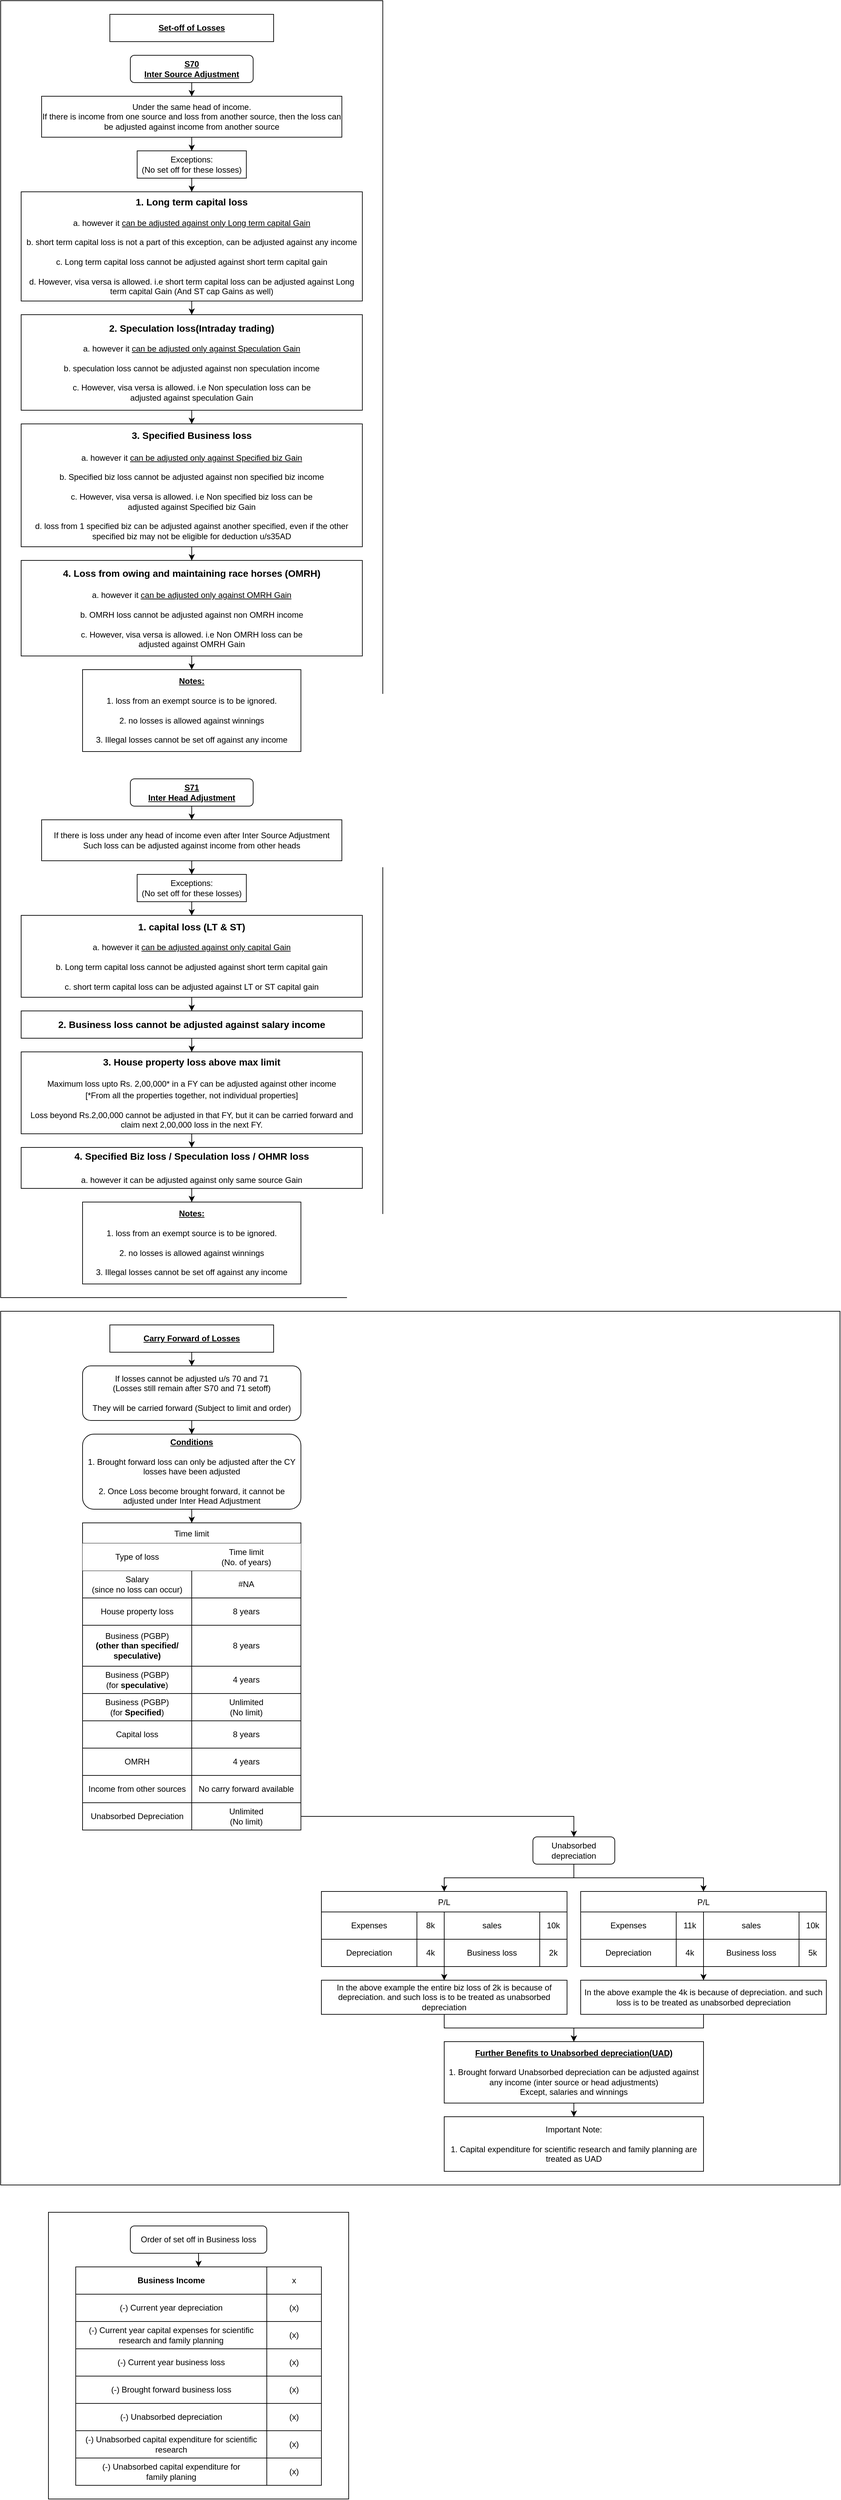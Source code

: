 <mxfile version="15.7.0" type="github">
  <diagram id="D8pp1TAPfAaHIgd1MpEE" name="Page-1">
    <mxGraphModel dx="1108" dy="1693" grid="1" gridSize="10" guides="1" tooltips="1" connect="1" arrows="1" fold="1" page="1" pageScale="1" pageWidth="850" pageHeight="1100" math="0" shadow="0">
      <root>
        <mxCell id="0" />
        <mxCell id="1" parent="0" />
        <mxCell id="We-hl39juAuCVzyDzWIm-146" value="" style="rounded=0;whiteSpace=wrap;html=1;fillColor=#FFFFFF;" parent="1" vertex="1">
          <mxGeometry x="230" y="3220" width="440" height="420" as="geometry" />
        </mxCell>
        <mxCell id="We-hl39juAuCVzyDzWIm-69" value="" style="rounded=0;whiteSpace=wrap;html=1;fillColor=#FFFFFF;" parent="1" vertex="1">
          <mxGeometry x="160" y="1900" width="1230" height="1280" as="geometry" />
        </mxCell>
        <mxCell id="We-hl39juAuCVzyDzWIm-68" value="" style="rounded=0;whiteSpace=wrap;html=1;fillColor=#FFFFFF;" parent="1" vertex="1">
          <mxGeometry x="160" y="-20" width="560" height="1900" as="geometry" />
        </mxCell>
        <mxCell id="TAzYBhNEJsp0tGCk1SkH-1" value="Set-off of Losses" style="rounded=0;whiteSpace=wrap;html=1;fontStyle=5" parent="1" vertex="1">
          <mxGeometry x="320" width="240" height="40" as="geometry" />
        </mxCell>
        <mxCell id="We-hl39juAuCVzyDzWIm-4" style="edgeStyle=orthogonalEdgeStyle;rounded=0;orthogonalLoop=1;jettySize=auto;html=1;" parent="1" source="We-hl39juAuCVzyDzWIm-2" target="We-hl39juAuCVzyDzWIm-3" edge="1">
          <mxGeometry relative="1" as="geometry" />
        </mxCell>
        <mxCell id="We-hl39juAuCVzyDzWIm-2" value="&lt;div&gt;S70 &lt;br&gt;&lt;/div&gt;&lt;div&gt;Inter Source Adjustment&lt;/div&gt;" style="rounded=1;whiteSpace=wrap;html=1;fontStyle=5" parent="1" vertex="1">
          <mxGeometry x="350" y="60" width="180" height="40" as="geometry" />
        </mxCell>
        <mxCell id="We-hl39juAuCVzyDzWIm-16" style="edgeStyle=orthogonalEdgeStyle;rounded=0;orthogonalLoop=1;jettySize=auto;html=1;" parent="1" source="We-hl39juAuCVzyDzWIm-3" target="We-hl39juAuCVzyDzWIm-5" edge="1">
          <mxGeometry relative="1" as="geometry" />
        </mxCell>
        <mxCell id="We-hl39juAuCVzyDzWIm-3" value="&lt;div&gt;Under the same head of income.&lt;/div&gt;&lt;div&gt;If there is income from one source and loss from another source, then the loss can be adjusted against income from another source&lt;br&gt;&lt;/div&gt;" style="rounded=0;whiteSpace=wrap;html=1;" parent="1" vertex="1">
          <mxGeometry x="220" y="120" width="440" height="60" as="geometry" />
        </mxCell>
        <mxCell id="We-hl39juAuCVzyDzWIm-7" style="edgeStyle=orthogonalEdgeStyle;rounded=0;orthogonalLoop=1;jettySize=auto;html=1;" parent="1" source="We-hl39juAuCVzyDzWIm-5" target="We-hl39juAuCVzyDzWIm-6" edge="1">
          <mxGeometry relative="1" as="geometry" />
        </mxCell>
        <mxCell id="We-hl39juAuCVzyDzWIm-5" value="&lt;div&gt;Exceptions:&lt;/div&gt;&lt;div&gt;(No set off for these losses)&lt;/div&gt;" style="rounded=0;whiteSpace=wrap;html=1;" parent="1" vertex="1">
          <mxGeometry x="360" y="200" width="160" height="40" as="geometry" />
        </mxCell>
        <mxCell id="We-hl39juAuCVzyDzWIm-9" style="edgeStyle=orthogonalEdgeStyle;rounded=0;orthogonalLoop=1;jettySize=auto;html=1;" parent="1" source="We-hl39juAuCVzyDzWIm-6" target="We-hl39juAuCVzyDzWIm-8" edge="1">
          <mxGeometry relative="1" as="geometry" />
        </mxCell>
        <mxCell id="We-hl39juAuCVzyDzWIm-6" value="&lt;div&gt;&lt;font style=&quot;font-size: 14px&quot;&gt;&lt;b&gt;1. Long term capital loss&lt;/b&gt;&lt;/font&gt;&lt;/div&gt;&lt;div&gt;&lt;br&gt;&lt;/div&gt;&lt;div&gt;a. however it &lt;u&gt;can be adjusted against only Long term capital Gain&lt;/u&gt;&lt;/div&gt;&lt;div&gt;&lt;br&gt;&lt;/div&gt;&lt;div&gt;b. short term capital loss is not a part of this exception, can be adjusted against any income&lt;/div&gt;&lt;div&gt;&lt;br&gt;&lt;/div&gt;&lt;div&gt;c. Long term capital loss cannot be adjusted against short term capital gain&lt;/div&gt;&lt;div&gt;&lt;br&gt;&lt;/div&gt;&lt;div&gt;d. However, visa versa is allowed. i.e short term capital loss can be adjusted against Long term capital Gain (And ST cap Gains as well)&lt;/div&gt;" style="rounded=0;whiteSpace=wrap;html=1;" parent="1" vertex="1">
          <mxGeometry x="190" y="260" width="500" height="160" as="geometry" />
        </mxCell>
        <mxCell id="We-hl39juAuCVzyDzWIm-11" style="edgeStyle=orthogonalEdgeStyle;rounded=0;orthogonalLoop=1;jettySize=auto;html=1;" parent="1" source="We-hl39juAuCVzyDzWIm-8" target="We-hl39juAuCVzyDzWIm-10" edge="1">
          <mxGeometry relative="1" as="geometry" />
        </mxCell>
        <mxCell id="We-hl39juAuCVzyDzWIm-8" value="&lt;div&gt;&lt;font style=&quot;font-size: 14px&quot;&gt;&lt;b&gt;2. Speculation loss(Intraday trading)&lt;br&gt;&lt;/b&gt;&lt;/font&gt;&lt;/div&gt;&lt;div&gt;&lt;br&gt;&lt;/div&gt;&lt;div&gt;a. however it &lt;u&gt;can be adjusted &lt;/u&gt;&lt;u&gt;&lt;u&gt;only &lt;/u&gt;against Speculation Gain&lt;/u&gt;&lt;/div&gt;&lt;div&gt;&lt;br&gt;&lt;/div&gt;&lt;div&gt;b. speculation loss cannot be adjusted against non speculation income&lt;/div&gt;&lt;div&gt;&lt;br&gt;&lt;/div&gt;&lt;div&gt;c. However, visa versa is allowed. i.e Non speculation loss can be &lt;br&gt;adjusted against speculation Gain&lt;br&gt;&lt;/div&gt;" style="rounded=0;whiteSpace=wrap;html=1;" parent="1" vertex="1">
          <mxGeometry x="190" y="440" width="500" height="140" as="geometry" />
        </mxCell>
        <mxCell id="We-hl39juAuCVzyDzWIm-13" style="edgeStyle=orthogonalEdgeStyle;rounded=0;orthogonalLoop=1;jettySize=auto;html=1;entryX=0.5;entryY=0;entryDx=0;entryDy=0;" parent="1" source="We-hl39juAuCVzyDzWIm-10" target="We-hl39juAuCVzyDzWIm-12" edge="1">
          <mxGeometry relative="1" as="geometry" />
        </mxCell>
        <mxCell id="We-hl39juAuCVzyDzWIm-10" value="&lt;div&gt;&lt;font style=&quot;font-size: 14px&quot;&gt;&lt;b&gt;&lt;font style=&quot;font-size: 14px&quot;&gt;3. Specified Business loss&lt;/font&gt;&lt;br&gt;&lt;/b&gt;&lt;/font&gt;&lt;/div&gt;&lt;div&gt;&lt;font style=&quot;font-size: 14px&quot;&gt;&lt;b&gt;&lt;br&gt;&lt;/b&gt;&lt;/font&gt;&lt;/div&gt;&lt;div&gt;a. however it &lt;u&gt;can be adjusted &lt;/u&gt;&lt;u&gt;&lt;u&gt;only &lt;/u&gt;against Specified biz Gain&lt;/u&gt;&lt;/div&gt;&lt;div&gt;&lt;br&gt;&lt;/div&gt;&lt;div&gt;b. Specified biz loss cannot be adjusted against non specified biz income&lt;/div&gt;&lt;div&gt;&lt;br&gt;&lt;/div&gt;&lt;div&gt;c. However, visa versa is allowed. i.e Non specified biz loss can be &lt;br&gt;adjusted against Specified biz Gain&lt;/div&gt;&lt;div&gt;&lt;br&gt;&lt;/div&gt;&lt;div&gt;d. loss from 1 specified biz can be adjusted against another specified, even if the other specified biz may not be eligible for deduction u/s35AD&lt;br&gt;&lt;/div&gt;" style="rounded=0;whiteSpace=wrap;html=1;" parent="1" vertex="1">
          <mxGeometry x="190" y="600" width="500" height="180" as="geometry" />
        </mxCell>
        <mxCell id="We-hl39juAuCVzyDzWIm-15" style="edgeStyle=orthogonalEdgeStyle;rounded=0;orthogonalLoop=1;jettySize=auto;html=1;" parent="1" source="We-hl39juAuCVzyDzWIm-12" target="We-hl39juAuCVzyDzWIm-14" edge="1">
          <mxGeometry relative="1" as="geometry" />
        </mxCell>
        <mxCell id="We-hl39juAuCVzyDzWIm-12" value="&lt;div&gt;&lt;font style=&quot;font-size: 14px&quot;&gt;&lt;b&gt;4. Loss from owing and maintaining race horses (OMRH)&lt;/b&gt;&lt;/font&gt;&lt;/div&gt;&lt;div&gt;&lt;font style=&quot;font-size: 14px&quot;&gt;&lt;b&gt;&lt;br&gt;&lt;/b&gt;&lt;/font&gt;&lt;/div&gt;&lt;div&gt;a. however it &lt;u&gt;can be adjusted &lt;/u&gt;&lt;u&gt;&lt;u&gt;only &lt;/u&gt;against OMRH Gain&lt;/u&gt;&lt;/div&gt;&lt;div&gt;&lt;br&gt;&lt;/div&gt;&lt;div&gt;b. OMRH loss cannot be adjusted against non OMRH income&lt;/div&gt;&lt;div&gt;&lt;br&gt;&lt;/div&gt;&lt;div&gt;c. However, visa versa is allowed. i.e Non OMRH loss can be &lt;br&gt;adjusted against OMRH Gain&lt;br&gt;&lt;/div&gt;" style="rounded=0;whiteSpace=wrap;html=1;" parent="1" vertex="1">
          <mxGeometry x="190" y="800" width="500" height="140" as="geometry" />
        </mxCell>
        <mxCell id="We-hl39juAuCVzyDzWIm-14" value="&lt;div&gt;&lt;u&gt;&lt;b&gt;Notes:&lt;/b&gt;&lt;/u&gt;&lt;/div&gt;&lt;div&gt;&lt;br&gt;&lt;/div&gt;&lt;div&gt;1. loss from an exempt source is to be ignored.&lt;/div&gt;&lt;div&gt;&lt;br&gt;&lt;/div&gt;&lt;div&gt;2. no losses is allowed against winnings&lt;br&gt;&lt;/div&gt;&lt;div&gt;&lt;br&gt;&lt;/div&gt;&lt;div&gt;3. Illegal losses cannot be set off against any income&lt;br&gt;&lt;/div&gt;" style="rounded=0;whiteSpace=wrap;html=1;" parent="1" vertex="1">
          <mxGeometry x="280" y="960" width="320" height="120" as="geometry" />
        </mxCell>
        <mxCell id="We-hl39juAuCVzyDzWIm-21" style="edgeStyle=orthogonalEdgeStyle;rounded=0;orthogonalLoop=1;jettySize=auto;html=1;" parent="1" source="We-hl39juAuCVzyDzWIm-17" target="We-hl39juAuCVzyDzWIm-18" edge="1">
          <mxGeometry relative="1" as="geometry" />
        </mxCell>
        <mxCell id="We-hl39juAuCVzyDzWIm-17" value="&lt;div&gt;S71&lt;br&gt;&lt;/div&gt;&lt;div&gt;Inter Head Adjustment&lt;/div&gt;" style="rounded=1;whiteSpace=wrap;html=1;fontStyle=5" parent="1" vertex="1">
          <mxGeometry x="350" y="1120" width="180" height="40" as="geometry" />
        </mxCell>
        <mxCell id="We-hl39juAuCVzyDzWIm-20" style="edgeStyle=orthogonalEdgeStyle;rounded=0;orthogonalLoop=1;jettySize=auto;html=1;" parent="1" source="We-hl39juAuCVzyDzWIm-18" target="We-hl39juAuCVzyDzWIm-19" edge="1">
          <mxGeometry relative="1" as="geometry" />
        </mxCell>
        <mxCell id="We-hl39juAuCVzyDzWIm-18" value="&lt;div&gt;If there is loss under any head of income even after Inter Source Adjustment&lt;/div&gt;&lt;div&gt;Such loss can be adjusted against income from other heads&lt;span style=&quot;white-space: pre&quot;&gt;&lt;br&gt;&lt;/span&gt;&lt;/div&gt;" style="rounded=0;whiteSpace=wrap;html=1;" parent="1" vertex="1">
          <mxGeometry x="220" y="1180" width="440" height="60" as="geometry" />
        </mxCell>
        <mxCell id="We-hl39juAuCVzyDzWIm-29" style="edgeStyle=orthogonalEdgeStyle;rounded=0;orthogonalLoop=1;jettySize=auto;html=1;" parent="1" source="We-hl39juAuCVzyDzWIm-19" target="We-hl39juAuCVzyDzWIm-22" edge="1">
          <mxGeometry relative="1" as="geometry" />
        </mxCell>
        <mxCell id="We-hl39juAuCVzyDzWIm-19" value="&lt;div&gt;Exceptions:&lt;/div&gt;&lt;div&gt;(No set off for these losses)&lt;/div&gt;" style="rounded=0;whiteSpace=wrap;html=1;" parent="1" vertex="1">
          <mxGeometry x="360" y="1260" width="160" height="40" as="geometry" />
        </mxCell>
        <mxCell id="We-hl39juAuCVzyDzWIm-24" style="edgeStyle=orthogonalEdgeStyle;rounded=0;orthogonalLoop=1;jettySize=auto;html=1;entryX=0.5;entryY=0;entryDx=0;entryDy=0;" parent="1" source="We-hl39juAuCVzyDzWIm-22" target="We-hl39juAuCVzyDzWIm-23" edge="1">
          <mxGeometry relative="1" as="geometry" />
        </mxCell>
        <mxCell id="We-hl39juAuCVzyDzWIm-22" value="&lt;div&gt;&lt;font style=&quot;font-size: 14px&quot;&gt;&lt;b&gt;1. capital loss (LT &amp;amp; ST)&lt;br&gt;&lt;/b&gt;&lt;/font&gt;&lt;/div&gt;&lt;div&gt;&lt;br&gt;&lt;/div&gt;&lt;div&gt;a. however it &lt;u&gt;can be adjusted against only capital Gain&lt;/u&gt;&lt;/div&gt;&lt;div&gt;&lt;br&gt;&lt;/div&gt;&lt;div&gt;b. Long term capital loss cannot be adjusted against short term capital gain&lt;br&gt;&lt;/div&gt;&lt;div&gt;&lt;br&gt;&lt;/div&gt;&lt;div&gt;c. short term capital loss can be adjusted against LT or ST capital gain&lt;br&gt;&lt;/div&gt;" style="rounded=0;whiteSpace=wrap;html=1;" parent="1" vertex="1">
          <mxGeometry x="190" y="1320" width="500" height="120" as="geometry" />
        </mxCell>
        <mxCell id="We-hl39juAuCVzyDzWIm-26" style="edgeStyle=orthogonalEdgeStyle;rounded=0;orthogonalLoop=1;jettySize=auto;html=1;" parent="1" source="We-hl39juAuCVzyDzWIm-23" target="We-hl39juAuCVzyDzWIm-25" edge="1">
          <mxGeometry relative="1" as="geometry" />
        </mxCell>
        <mxCell id="We-hl39juAuCVzyDzWIm-23" value="&lt;div&gt;&lt;font style=&quot;font-size: 14px&quot;&gt;&lt;b&gt;2. Business loss cannot be adjusted against salary income&lt;/b&gt;&lt;/font&gt;&lt;br&gt;&lt;/div&gt;" style="rounded=0;whiteSpace=wrap;html=1;" parent="1" vertex="1">
          <mxGeometry x="190" y="1460" width="500" height="40" as="geometry" />
        </mxCell>
        <mxCell id="We-hl39juAuCVzyDzWIm-28" style="edgeStyle=orthogonalEdgeStyle;rounded=0;orthogonalLoop=1;jettySize=auto;html=1;" parent="1" source="We-hl39juAuCVzyDzWIm-25" target="We-hl39juAuCVzyDzWIm-27" edge="1">
          <mxGeometry relative="1" as="geometry" />
        </mxCell>
        <mxCell id="We-hl39juAuCVzyDzWIm-25" value="&lt;div&gt;&lt;font style=&quot;font-size: 14px&quot;&gt;&lt;b&gt;3. House property loss above max limit&lt;/b&gt;&lt;/font&gt;&lt;/div&gt;&lt;div&gt;&lt;font style=&quot;font-size: 14px&quot;&gt;&lt;font style=&quot;font-size: 12px&quot;&gt;&lt;br&gt;&lt;/font&gt;&lt;/font&gt;&lt;/div&gt;&lt;div&gt;&lt;font style=&quot;font-size: 12px&quot;&gt;Maximum loss upto Rs. 2,00,000* in a FY can be adjusted against other income&lt;/font&gt;&lt;/div&gt;&lt;div&gt;&lt;font style=&quot;font-size: 14px&quot;&gt;&lt;font style=&quot;font-size: 12px&quot;&gt;[*From all the properties together, not individual properties]&lt;/font&gt;&lt;/font&gt;&lt;/div&gt;&lt;div&gt;&lt;br&gt;&lt;/div&gt;&lt;div&gt;Loss beyond Rs.2,00,000 cannot be adjusted in that FY, but it can be carried forward and claim next 2,00,000 loss in the next FY.&lt;br&gt;&lt;font style=&quot;font-size: 14px&quot;&gt;&lt;b&gt;&lt;/b&gt;&lt;/font&gt;&lt;/div&gt;" style="rounded=0;whiteSpace=wrap;html=1;" parent="1" vertex="1">
          <mxGeometry x="190" y="1520" width="500" height="120" as="geometry" />
        </mxCell>
        <mxCell id="We-hl39juAuCVzyDzWIm-31" style="edgeStyle=orthogonalEdgeStyle;rounded=0;orthogonalLoop=1;jettySize=auto;html=1;" parent="1" source="We-hl39juAuCVzyDzWIm-27" target="We-hl39juAuCVzyDzWIm-30" edge="1">
          <mxGeometry relative="1" as="geometry" />
        </mxCell>
        <mxCell id="We-hl39juAuCVzyDzWIm-27" value="&lt;div&gt;&lt;font style=&quot;font-size: 14px&quot;&gt;&lt;b&gt;4. Specified Biz loss / Speculation loss / OHMR loss&lt;br&gt;&lt;/b&gt;&lt;/font&gt;&lt;/div&gt;&lt;div&gt;&lt;font style=&quot;font-size: 14px&quot;&gt;&lt;font style=&quot;font-size: 12px&quot;&gt;&lt;br&gt;&lt;/font&gt;&lt;/font&gt;&lt;/div&gt;&lt;div&gt;&lt;font style=&quot;font-size: 14px&quot;&gt;&lt;font style=&quot;font-size: 12px&quot;&gt;a. however it can be adjusted against only same source Gain&lt;br&gt;&lt;/font&gt;&lt;/font&gt;&lt;/div&gt;" style="rounded=0;whiteSpace=wrap;html=1;" parent="1" vertex="1">
          <mxGeometry x="190" y="1660" width="500" height="60" as="geometry" />
        </mxCell>
        <mxCell id="We-hl39juAuCVzyDzWIm-30" value="&lt;div&gt;&lt;u&gt;&lt;b&gt;Notes:&lt;/b&gt;&lt;/u&gt;&lt;/div&gt;&lt;div&gt;&lt;br&gt;&lt;/div&gt;&lt;div&gt;1. loss from an exempt source is to be ignored.&lt;/div&gt;&lt;div&gt;&lt;br&gt;&lt;/div&gt;&lt;div&gt;2. no losses is allowed against winnings&lt;br&gt;&lt;/div&gt;&lt;div&gt;&lt;br&gt;&lt;/div&gt;&lt;div&gt;3. Illegal losses cannot be set off against any income&lt;br&gt;&lt;/div&gt;" style="rounded=0;whiteSpace=wrap;html=1;" parent="1" vertex="1">
          <mxGeometry x="280" y="1740" width="320" height="120" as="geometry" />
        </mxCell>
        <mxCell id="We-hl39juAuCVzyDzWIm-35" style="edgeStyle=orthogonalEdgeStyle;rounded=0;orthogonalLoop=1;jettySize=auto;html=1;" parent="1" source="We-hl39juAuCVzyDzWIm-32" target="We-hl39juAuCVzyDzWIm-34" edge="1">
          <mxGeometry relative="1" as="geometry" />
        </mxCell>
        <mxCell id="We-hl39juAuCVzyDzWIm-32" value="Carry Forward of Losses" style="rounded=0;whiteSpace=wrap;html=1;fontStyle=5" parent="1" vertex="1">
          <mxGeometry x="320" y="1920" width="240" height="40" as="geometry" />
        </mxCell>
        <mxCell id="We-hl39juAuCVzyDzWIm-37" style="edgeStyle=orthogonalEdgeStyle;rounded=0;orthogonalLoop=1;jettySize=auto;html=1;" parent="1" source="We-hl39juAuCVzyDzWIm-34" target="We-hl39juAuCVzyDzWIm-36" edge="1">
          <mxGeometry relative="1" as="geometry" />
        </mxCell>
        <mxCell id="We-hl39juAuCVzyDzWIm-34" value="&lt;div&gt;If losses cannot be adjusted u/s 70 and 71&lt;/div&gt;&lt;div&gt;(Losses still remain after S70 and 71 setoff)&lt;br&gt;&lt;/div&gt;&lt;div&gt;&lt;br&gt;&lt;/div&gt;&lt;div&gt;They will be carried forward (Subject to limit and order)&lt;br&gt;&lt;/div&gt;" style="rounded=1;whiteSpace=wrap;html=1;" parent="1" vertex="1">
          <mxGeometry x="280" y="1980" width="320" height="80" as="geometry" />
        </mxCell>
        <mxCell id="We-hl39juAuCVzyDzWIm-67" style="edgeStyle=orthogonalEdgeStyle;rounded=0;orthogonalLoop=1;jettySize=auto;html=1;" parent="1" source="We-hl39juAuCVzyDzWIm-36" target="We-hl39juAuCVzyDzWIm-39" edge="1">
          <mxGeometry relative="1" as="geometry" />
        </mxCell>
        <mxCell id="We-hl39juAuCVzyDzWIm-36" value="&lt;div&gt;&lt;u&gt;&lt;b&gt;Conditions&lt;/b&gt;&lt;/u&gt;&lt;/div&gt;&lt;div&gt;&lt;br&gt;&lt;/div&gt;&lt;div&gt;1. Brought forward loss can only be adjusted after the CY losses have been adjusted&lt;/div&gt;&lt;div&gt;&lt;br&gt;&lt;/div&gt;&lt;div&gt;2. Once Loss become brought forward, it cannot be adjusted under Inter Head Adjustment&lt;br&gt;&lt;/div&gt;" style="rounded=1;whiteSpace=wrap;html=1;" parent="1" vertex="1">
          <mxGeometry x="280" y="2080" width="320" height="110" as="geometry" />
        </mxCell>
        <mxCell id="We-hl39juAuCVzyDzWIm-39" value="Time limit" style="shape=table;startSize=30;container=1;collapsible=0;childLayout=tableLayout;" parent="1" vertex="1">
          <mxGeometry x="280" y="2210" width="320" height="450" as="geometry" />
        </mxCell>
        <mxCell id="We-hl39juAuCVzyDzWIm-40" value="" style="shape=partialRectangle;collapsible=0;dropTarget=0;pointerEvents=0;fillColor=none;top=0;left=0;bottom=0;right=0;points=[[0,0.5],[1,0.5]];portConstraint=eastwest;" parent="We-hl39juAuCVzyDzWIm-39" vertex="1">
          <mxGeometry y="30" width="320" height="40" as="geometry" />
        </mxCell>
        <mxCell id="We-hl39juAuCVzyDzWIm-41" value="Type of loss" style="shape=partialRectangle;html=1;whiteSpace=wrap;connectable=0;overflow=hidden;fillColor=#FFFFFF;top=0;left=0;bottom=0;right=0;pointerEvents=1;" parent="We-hl39juAuCVzyDzWIm-40" vertex="1">
          <mxGeometry width="160" height="40" as="geometry" />
        </mxCell>
        <mxCell id="We-hl39juAuCVzyDzWIm-42" value="&lt;div&gt;Time limit&lt;/div&gt;(No. of years)" style="shape=partialRectangle;html=1;whiteSpace=wrap;connectable=0;overflow=hidden;fillColor=#FFFFFF;top=0;left=0;bottom=0;right=0;pointerEvents=1;" parent="We-hl39juAuCVzyDzWIm-40" vertex="1">
          <mxGeometry x="160" width="160" height="40" as="geometry" />
        </mxCell>
        <mxCell id="We-hl39juAuCVzyDzWIm-43" value="" style="shape=partialRectangle;collapsible=0;dropTarget=0;pointerEvents=0;fillColor=none;top=0;left=0;bottom=0;right=0;points=[[0,0.5],[1,0.5]];portConstraint=eastwest;" parent="We-hl39juAuCVzyDzWIm-39" vertex="1">
          <mxGeometry y="70" width="320" height="40" as="geometry" />
        </mxCell>
        <mxCell id="We-hl39juAuCVzyDzWIm-44" value="&lt;div&gt;Salary&lt;/div&gt;(since no loss can occur)" style="shape=partialRectangle;html=1;whiteSpace=wrap;connectable=0;overflow=hidden;fillColor=none;top=0;left=0;bottom=0;right=0;pointerEvents=1;" parent="We-hl39juAuCVzyDzWIm-43" vertex="1">
          <mxGeometry width="160" height="40" as="geometry" />
        </mxCell>
        <mxCell id="We-hl39juAuCVzyDzWIm-45" value="#NA" style="shape=partialRectangle;html=1;whiteSpace=wrap;connectable=0;overflow=hidden;fillColor=none;top=0;left=0;bottom=0;right=0;pointerEvents=1;" parent="We-hl39juAuCVzyDzWIm-43" vertex="1">
          <mxGeometry x="160" width="160" height="40" as="geometry" />
        </mxCell>
        <mxCell id="We-hl39juAuCVzyDzWIm-46" value="" style="shape=partialRectangle;collapsible=0;dropTarget=0;pointerEvents=0;fillColor=none;top=0;left=0;bottom=0;right=0;points=[[0,0.5],[1,0.5]];portConstraint=eastwest;" parent="We-hl39juAuCVzyDzWIm-39" vertex="1">
          <mxGeometry y="110" width="320" height="40" as="geometry" />
        </mxCell>
        <mxCell id="We-hl39juAuCVzyDzWIm-47" value="House property loss" style="shape=partialRectangle;html=1;whiteSpace=wrap;connectable=0;overflow=hidden;fillColor=none;top=0;left=0;bottom=0;right=0;pointerEvents=1;" parent="We-hl39juAuCVzyDzWIm-46" vertex="1">
          <mxGeometry width="160" height="40" as="geometry" />
        </mxCell>
        <mxCell id="We-hl39juAuCVzyDzWIm-48" value="8 years" style="shape=partialRectangle;html=1;whiteSpace=wrap;connectable=0;overflow=hidden;fillColor=none;top=0;left=0;bottom=0;right=0;pointerEvents=1;" parent="We-hl39juAuCVzyDzWIm-46" vertex="1">
          <mxGeometry x="160" width="160" height="40" as="geometry" />
        </mxCell>
        <mxCell id="We-hl39juAuCVzyDzWIm-55" style="shape=partialRectangle;collapsible=0;dropTarget=0;pointerEvents=0;fillColor=none;top=0;left=0;bottom=0;right=0;points=[[0,0.5],[1,0.5]];portConstraint=eastwest;" parent="We-hl39juAuCVzyDzWIm-39" vertex="1">
          <mxGeometry y="150" width="320" height="60" as="geometry" />
        </mxCell>
        <mxCell id="We-hl39juAuCVzyDzWIm-56" value="&lt;div&gt;Business (PGBP)&lt;/div&gt;&lt;b&gt;(other than specified/ speculative)&lt;/b&gt;" style="shape=partialRectangle;html=1;whiteSpace=wrap;connectable=0;overflow=hidden;fillColor=none;top=0;left=0;bottom=0;right=0;pointerEvents=1;" parent="We-hl39juAuCVzyDzWIm-55" vertex="1">
          <mxGeometry width="160" height="60" as="geometry" />
        </mxCell>
        <mxCell id="We-hl39juAuCVzyDzWIm-57" value="8 years" style="shape=partialRectangle;html=1;whiteSpace=wrap;connectable=0;overflow=hidden;fillColor=none;top=0;left=0;bottom=0;right=0;pointerEvents=1;" parent="We-hl39juAuCVzyDzWIm-55" vertex="1">
          <mxGeometry x="160" width="160" height="60" as="geometry" />
        </mxCell>
        <mxCell id="We-hl39juAuCVzyDzWIm-52" style="shape=partialRectangle;collapsible=0;dropTarget=0;pointerEvents=0;fillColor=none;top=0;left=0;bottom=0;right=0;points=[[0,0.5],[1,0.5]];portConstraint=eastwest;" parent="We-hl39juAuCVzyDzWIm-39" vertex="1">
          <mxGeometry y="210" width="320" height="40" as="geometry" />
        </mxCell>
        <mxCell id="We-hl39juAuCVzyDzWIm-53" value="&lt;div&gt;Business (PGBP)&lt;/div&gt;(for &lt;b&gt;speculative&lt;/b&gt;)" style="shape=partialRectangle;html=1;whiteSpace=wrap;connectable=0;overflow=hidden;fillColor=none;top=0;left=0;bottom=0;right=0;pointerEvents=1;" parent="We-hl39juAuCVzyDzWIm-52" vertex="1">
          <mxGeometry width="160" height="40" as="geometry" />
        </mxCell>
        <mxCell id="We-hl39juAuCVzyDzWIm-54" value="4 years" style="shape=partialRectangle;html=1;whiteSpace=wrap;connectable=0;overflow=hidden;fillColor=none;top=0;left=0;bottom=0;right=0;pointerEvents=1;" parent="We-hl39juAuCVzyDzWIm-52" vertex="1">
          <mxGeometry x="160" width="160" height="40" as="geometry" />
        </mxCell>
        <mxCell id="We-hl39juAuCVzyDzWIm-49" style="shape=partialRectangle;collapsible=0;dropTarget=0;pointerEvents=0;fillColor=none;top=0;left=0;bottom=0;right=0;points=[[0,0.5],[1,0.5]];portConstraint=eastwest;" parent="We-hl39juAuCVzyDzWIm-39" vertex="1">
          <mxGeometry y="250" width="320" height="40" as="geometry" />
        </mxCell>
        <mxCell id="We-hl39juAuCVzyDzWIm-50" value="&lt;div&gt;Business (PGBP)&lt;/div&gt;(for &lt;b&gt;Specified&lt;/b&gt;)" style="shape=partialRectangle;html=1;whiteSpace=wrap;connectable=0;overflow=hidden;fillColor=none;top=0;left=0;bottom=0;right=0;pointerEvents=1;" parent="We-hl39juAuCVzyDzWIm-49" vertex="1">
          <mxGeometry width="160" height="40" as="geometry" />
        </mxCell>
        <mxCell id="We-hl39juAuCVzyDzWIm-51" value="&lt;div&gt;Unlimited&lt;/div&gt;&lt;div&gt;(No limit)&lt;br&gt;&lt;/div&gt;" style="shape=partialRectangle;html=1;whiteSpace=wrap;connectable=0;overflow=hidden;fillColor=none;top=0;left=0;bottom=0;right=0;pointerEvents=1;" parent="We-hl39juAuCVzyDzWIm-49" vertex="1">
          <mxGeometry x="160" width="160" height="40" as="geometry" />
        </mxCell>
        <mxCell id="We-hl39juAuCVzyDzWIm-61" style="shape=partialRectangle;collapsible=0;dropTarget=0;pointerEvents=0;fillColor=none;top=0;left=0;bottom=0;right=0;points=[[0,0.5],[1,0.5]];portConstraint=eastwest;" parent="We-hl39juAuCVzyDzWIm-39" vertex="1">
          <mxGeometry y="290" width="320" height="40" as="geometry" />
        </mxCell>
        <mxCell id="We-hl39juAuCVzyDzWIm-62" value="Capital loss" style="shape=partialRectangle;html=1;whiteSpace=wrap;connectable=0;overflow=hidden;fillColor=none;top=0;left=0;bottom=0;right=0;pointerEvents=1;" parent="We-hl39juAuCVzyDzWIm-61" vertex="1">
          <mxGeometry width="160" height="40" as="geometry" />
        </mxCell>
        <mxCell id="We-hl39juAuCVzyDzWIm-63" value="8 years" style="shape=partialRectangle;html=1;whiteSpace=wrap;connectable=0;overflow=hidden;fillColor=none;top=0;left=0;bottom=0;right=0;pointerEvents=1;" parent="We-hl39juAuCVzyDzWIm-61" vertex="1">
          <mxGeometry x="160" width="160" height="40" as="geometry" />
        </mxCell>
        <mxCell id="We-hl39juAuCVzyDzWIm-58" style="shape=partialRectangle;collapsible=0;dropTarget=0;pointerEvents=0;fillColor=none;top=0;left=0;bottom=0;right=0;points=[[0,0.5],[1,0.5]];portConstraint=eastwest;" parent="We-hl39juAuCVzyDzWIm-39" vertex="1">
          <mxGeometry y="330" width="320" height="40" as="geometry" />
        </mxCell>
        <mxCell id="We-hl39juAuCVzyDzWIm-59" value="OMRH" style="shape=partialRectangle;html=1;whiteSpace=wrap;connectable=0;overflow=hidden;fillColor=none;top=0;left=0;bottom=0;right=0;pointerEvents=1;" parent="We-hl39juAuCVzyDzWIm-58" vertex="1">
          <mxGeometry width="160" height="40" as="geometry" />
        </mxCell>
        <mxCell id="We-hl39juAuCVzyDzWIm-60" value="4 years" style="shape=partialRectangle;html=1;whiteSpace=wrap;connectable=0;overflow=hidden;fillColor=none;top=0;left=0;bottom=0;right=0;pointerEvents=1;" parent="We-hl39juAuCVzyDzWIm-58" vertex="1">
          <mxGeometry x="160" width="160" height="40" as="geometry" />
        </mxCell>
        <mxCell id="We-hl39juAuCVzyDzWIm-64" style="shape=partialRectangle;collapsible=0;dropTarget=0;pointerEvents=0;fillColor=none;top=0;left=0;bottom=0;right=0;points=[[0,0.5],[1,0.5]];portConstraint=eastwest;" parent="We-hl39juAuCVzyDzWIm-39" vertex="1">
          <mxGeometry y="370" width="320" height="40" as="geometry" />
        </mxCell>
        <mxCell id="We-hl39juAuCVzyDzWIm-65" value="Income from other sources" style="shape=partialRectangle;html=1;whiteSpace=wrap;connectable=0;overflow=hidden;fillColor=none;top=0;left=0;bottom=0;right=0;pointerEvents=1;" parent="We-hl39juAuCVzyDzWIm-64" vertex="1">
          <mxGeometry width="160" height="40" as="geometry" />
        </mxCell>
        <mxCell id="We-hl39juAuCVzyDzWIm-66" value="No carry forward available" style="shape=partialRectangle;html=1;whiteSpace=wrap;connectable=0;overflow=hidden;fillColor=none;top=0;left=0;bottom=0;right=0;pointerEvents=1;" parent="We-hl39juAuCVzyDzWIm-64" vertex="1">
          <mxGeometry x="160" width="160" height="40" as="geometry" />
        </mxCell>
        <mxCell id="We-hl39juAuCVzyDzWIm-110" style="shape=partialRectangle;collapsible=0;dropTarget=0;pointerEvents=0;fillColor=none;top=0;left=0;bottom=0;right=0;points=[[0,0.5],[1,0.5]];portConstraint=eastwest;" parent="We-hl39juAuCVzyDzWIm-39" vertex="1">
          <mxGeometry y="410" width="320" height="40" as="geometry" />
        </mxCell>
        <mxCell id="We-hl39juAuCVzyDzWIm-111" value="Unabsorbed Depreciation" style="shape=partialRectangle;html=1;whiteSpace=wrap;connectable=0;overflow=hidden;fillColor=none;top=0;left=0;bottom=0;right=0;pointerEvents=1;" parent="We-hl39juAuCVzyDzWIm-110" vertex="1">
          <mxGeometry width="160" height="40" as="geometry" />
        </mxCell>
        <mxCell id="We-hl39juAuCVzyDzWIm-112" value="&lt;div&gt;Unlimited&lt;/div&gt;&lt;div&gt;(No limit)&lt;br&gt;&lt;/div&gt;" style="shape=partialRectangle;html=1;whiteSpace=wrap;connectable=0;overflow=hidden;fillColor=none;top=0;left=0;bottom=0;right=0;pointerEvents=1;" parent="We-hl39juAuCVzyDzWIm-110" vertex="1">
          <mxGeometry x="160" width="160" height="40" as="geometry" />
        </mxCell>
        <mxCell id="We-hl39juAuCVzyDzWIm-93" style="edgeStyle=orthogonalEdgeStyle;rounded=0;orthogonalLoop=1;jettySize=auto;html=1;" parent="1" source="We-hl39juAuCVzyDzWIm-70" target="We-hl39juAuCVzyDzWIm-82" edge="1">
          <mxGeometry relative="1" as="geometry" />
        </mxCell>
        <mxCell id="We-hl39juAuCVzyDzWIm-109" style="edgeStyle=orthogonalEdgeStyle;rounded=0;orthogonalLoop=1;jettySize=auto;html=1;" parent="1" source="We-hl39juAuCVzyDzWIm-70" target="We-hl39juAuCVzyDzWIm-96" edge="1">
          <mxGeometry relative="1" as="geometry" />
        </mxCell>
        <mxCell id="We-hl39juAuCVzyDzWIm-70" value="Unabsorbed depreciation" style="rounded=1;whiteSpace=wrap;html=1;fillColor=#FFFFFF;" parent="1" vertex="1">
          <mxGeometry x="940" y="2670" width="120" height="40" as="geometry" />
        </mxCell>
        <mxCell id="We-hl39juAuCVzyDzWIm-95" style="edgeStyle=orthogonalEdgeStyle;rounded=0;orthogonalLoop=1;jettySize=auto;html=1;entryX=0.5;entryY=0;entryDx=0;entryDy=0;" parent="1" source="We-hl39juAuCVzyDzWIm-82" target="We-hl39juAuCVzyDzWIm-94" edge="1">
          <mxGeometry relative="1" as="geometry" />
        </mxCell>
        <mxCell id="We-hl39juAuCVzyDzWIm-82" value="P/L" style="shape=table;startSize=30;container=1;collapsible=0;childLayout=tableLayout;" parent="1" vertex="1">
          <mxGeometry x="630" y="2750" width="360" height="110" as="geometry" />
        </mxCell>
        <mxCell id="We-hl39juAuCVzyDzWIm-83" value="" style="shape=partialRectangle;collapsible=0;dropTarget=0;pointerEvents=0;fillColor=none;top=0;left=0;bottom=0;right=0;points=[[0,0.5],[1,0.5]];portConstraint=eastwest;" parent="We-hl39juAuCVzyDzWIm-82" vertex="1">
          <mxGeometry y="30" width="360" height="40" as="geometry" />
        </mxCell>
        <mxCell id="We-hl39juAuCVzyDzWIm-84" value="Expenses" style="shape=partialRectangle;html=1;whiteSpace=wrap;connectable=0;overflow=hidden;fillColor=none;top=0;left=0;bottom=0;right=0;pointerEvents=1;" parent="We-hl39juAuCVzyDzWIm-83" vertex="1">
          <mxGeometry width="140" height="40" as="geometry" />
        </mxCell>
        <mxCell id="We-hl39juAuCVzyDzWIm-85" value="8k" style="shape=partialRectangle;html=1;whiteSpace=wrap;connectable=0;overflow=hidden;fillColor=none;top=0;left=0;bottom=0;right=0;pointerEvents=1;" parent="We-hl39juAuCVzyDzWIm-83" vertex="1">
          <mxGeometry x="140" width="40" height="40" as="geometry" />
        </mxCell>
        <mxCell id="We-hl39juAuCVzyDzWIm-86" value="sales" style="shape=partialRectangle;html=1;whiteSpace=wrap;connectable=0;overflow=hidden;fillColor=none;top=0;left=0;bottom=0;right=0;pointerEvents=1;" parent="We-hl39juAuCVzyDzWIm-83" vertex="1">
          <mxGeometry x="180" width="140" height="40" as="geometry" />
        </mxCell>
        <mxCell id="We-hl39juAuCVzyDzWIm-87" value="10k" style="shape=partialRectangle;html=1;whiteSpace=wrap;connectable=0;overflow=hidden;fillColor=none;top=0;left=0;bottom=0;right=0;pointerEvents=1;" parent="We-hl39juAuCVzyDzWIm-83" vertex="1">
          <mxGeometry x="320" width="40" height="40" as="geometry" />
        </mxCell>
        <mxCell id="We-hl39juAuCVzyDzWIm-88" value="" style="shape=partialRectangle;collapsible=0;dropTarget=0;pointerEvents=0;fillColor=none;top=0;left=0;bottom=0;right=0;points=[[0,0.5],[1,0.5]];portConstraint=eastwest;" parent="We-hl39juAuCVzyDzWIm-82" vertex="1">
          <mxGeometry y="70" width="360" height="40" as="geometry" />
        </mxCell>
        <mxCell id="We-hl39juAuCVzyDzWIm-89" value="Depreciation" style="shape=partialRectangle;html=1;whiteSpace=wrap;connectable=0;overflow=hidden;fillColor=none;top=0;left=0;bottom=0;right=0;pointerEvents=1;" parent="We-hl39juAuCVzyDzWIm-88" vertex="1">
          <mxGeometry width="140" height="40" as="geometry" />
        </mxCell>
        <mxCell id="We-hl39juAuCVzyDzWIm-90" value="4k" style="shape=partialRectangle;html=1;whiteSpace=wrap;connectable=0;overflow=hidden;fillColor=none;top=0;left=0;bottom=0;right=0;pointerEvents=1;" parent="We-hl39juAuCVzyDzWIm-88" vertex="1">
          <mxGeometry x="140" width="40" height="40" as="geometry" />
        </mxCell>
        <mxCell id="We-hl39juAuCVzyDzWIm-91" value="Business loss" style="shape=partialRectangle;html=1;whiteSpace=wrap;connectable=0;overflow=hidden;fillColor=none;top=0;left=0;bottom=0;right=0;pointerEvents=1;" parent="We-hl39juAuCVzyDzWIm-88" vertex="1">
          <mxGeometry x="180" width="140" height="40" as="geometry" />
        </mxCell>
        <mxCell id="We-hl39juAuCVzyDzWIm-92" value="2k" style="shape=partialRectangle;html=1;whiteSpace=wrap;connectable=0;overflow=hidden;fillColor=none;top=0;left=0;bottom=0;right=0;pointerEvents=1;" parent="We-hl39juAuCVzyDzWIm-88" vertex="1">
          <mxGeometry x="320" width="40" height="40" as="geometry" />
        </mxCell>
        <mxCell id="We-hl39juAuCVzyDzWIm-118" style="edgeStyle=orthogonalEdgeStyle;rounded=0;orthogonalLoop=1;jettySize=auto;html=1;" parent="1" source="We-hl39juAuCVzyDzWIm-94" target="We-hl39juAuCVzyDzWIm-114" edge="1">
          <mxGeometry relative="1" as="geometry" />
        </mxCell>
        <mxCell id="We-hl39juAuCVzyDzWIm-94" value="In the above example the entire biz loss of 2k is because of depreciation. and such loss is to be treated as unabsorbed depreciation" style="rounded=0;whiteSpace=wrap;html=1;fillColor=#FFFFFF;" parent="1" vertex="1">
          <mxGeometry x="630" y="2880" width="360" height="50" as="geometry" />
        </mxCell>
        <mxCell id="We-hl39juAuCVzyDzWIm-108" style="edgeStyle=orthogonalEdgeStyle;rounded=0;orthogonalLoop=1;jettySize=auto;html=1;" parent="1" source="We-hl39juAuCVzyDzWIm-96" target="We-hl39juAuCVzyDzWIm-107" edge="1">
          <mxGeometry relative="1" as="geometry" />
        </mxCell>
        <mxCell id="We-hl39juAuCVzyDzWIm-96" value="P/L" style="shape=table;startSize=30;container=1;collapsible=0;childLayout=tableLayout;" parent="1" vertex="1">
          <mxGeometry x="1010" y="2750" width="360" height="110" as="geometry" />
        </mxCell>
        <mxCell id="We-hl39juAuCVzyDzWIm-97" value="" style="shape=partialRectangle;collapsible=0;dropTarget=0;pointerEvents=0;fillColor=none;top=0;left=0;bottom=0;right=0;points=[[0,0.5],[1,0.5]];portConstraint=eastwest;" parent="We-hl39juAuCVzyDzWIm-96" vertex="1">
          <mxGeometry y="30" width="360" height="40" as="geometry" />
        </mxCell>
        <mxCell id="We-hl39juAuCVzyDzWIm-98" value="Expenses" style="shape=partialRectangle;html=1;whiteSpace=wrap;connectable=0;overflow=hidden;fillColor=none;top=0;left=0;bottom=0;right=0;pointerEvents=1;" parent="We-hl39juAuCVzyDzWIm-97" vertex="1">
          <mxGeometry width="140" height="40" as="geometry" />
        </mxCell>
        <mxCell id="We-hl39juAuCVzyDzWIm-99" value="11k" style="shape=partialRectangle;html=1;whiteSpace=wrap;connectable=0;overflow=hidden;fillColor=none;top=0;left=0;bottom=0;right=0;pointerEvents=1;" parent="We-hl39juAuCVzyDzWIm-97" vertex="1">
          <mxGeometry x="140" width="40" height="40" as="geometry" />
        </mxCell>
        <mxCell id="We-hl39juAuCVzyDzWIm-100" value="sales" style="shape=partialRectangle;html=1;whiteSpace=wrap;connectable=0;overflow=hidden;fillColor=none;top=0;left=0;bottom=0;right=0;pointerEvents=1;" parent="We-hl39juAuCVzyDzWIm-97" vertex="1">
          <mxGeometry x="180" width="140" height="40" as="geometry" />
        </mxCell>
        <mxCell id="We-hl39juAuCVzyDzWIm-101" value="10k" style="shape=partialRectangle;html=1;whiteSpace=wrap;connectable=0;overflow=hidden;fillColor=none;top=0;left=0;bottom=0;right=0;pointerEvents=1;" parent="We-hl39juAuCVzyDzWIm-97" vertex="1">
          <mxGeometry x="320" width="40" height="40" as="geometry" />
        </mxCell>
        <mxCell id="We-hl39juAuCVzyDzWIm-102" value="" style="shape=partialRectangle;collapsible=0;dropTarget=0;pointerEvents=0;fillColor=none;top=0;left=0;bottom=0;right=0;points=[[0,0.5],[1,0.5]];portConstraint=eastwest;" parent="We-hl39juAuCVzyDzWIm-96" vertex="1">
          <mxGeometry y="70" width="360" height="40" as="geometry" />
        </mxCell>
        <mxCell id="We-hl39juAuCVzyDzWIm-103" value="Depreciation" style="shape=partialRectangle;html=1;whiteSpace=wrap;connectable=0;overflow=hidden;fillColor=none;top=0;left=0;bottom=0;right=0;pointerEvents=1;" parent="We-hl39juAuCVzyDzWIm-102" vertex="1">
          <mxGeometry width="140" height="40" as="geometry" />
        </mxCell>
        <mxCell id="We-hl39juAuCVzyDzWIm-104" value="4k" style="shape=partialRectangle;html=1;whiteSpace=wrap;connectable=0;overflow=hidden;fillColor=none;top=0;left=0;bottom=0;right=0;pointerEvents=1;" parent="We-hl39juAuCVzyDzWIm-102" vertex="1">
          <mxGeometry x="140" width="40" height="40" as="geometry" />
        </mxCell>
        <mxCell id="We-hl39juAuCVzyDzWIm-105" value="Business loss" style="shape=partialRectangle;html=1;whiteSpace=wrap;connectable=0;overflow=hidden;fillColor=none;top=0;left=0;bottom=0;right=0;pointerEvents=1;" parent="We-hl39juAuCVzyDzWIm-102" vertex="1">
          <mxGeometry x="180" width="140" height="40" as="geometry" />
        </mxCell>
        <mxCell id="We-hl39juAuCVzyDzWIm-106" value="5k" style="shape=partialRectangle;html=1;whiteSpace=wrap;connectable=0;overflow=hidden;fillColor=none;top=0;left=0;bottom=0;right=0;pointerEvents=1;" parent="We-hl39juAuCVzyDzWIm-102" vertex="1">
          <mxGeometry x="320" width="40" height="40" as="geometry" />
        </mxCell>
        <mxCell id="We-hl39juAuCVzyDzWIm-117" style="edgeStyle=orthogonalEdgeStyle;rounded=0;orthogonalLoop=1;jettySize=auto;html=1;" parent="1" source="We-hl39juAuCVzyDzWIm-107" target="We-hl39juAuCVzyDzWIm-114" edge="1">
          <mxGeometry relative="1" as="geometry" />
        </mxCell>
        <mxCell id="We-hl39juAuCVzyDzWIm-107" value="In the above example the 4k is because of depreciation. and such loss is to be treated as unabsorbed depreciation" style="rounded=0;whiteSpace=wrap;html=1;fillColor=#FFFFFF;" parent="1" vertex="1">
          <mxGeometry x="1010" y="2880" width="360" height="50" as="geometry" />
        </mxCell>
        <mxCell id="We-hl39juAuCVzyDzWIm-113" style="edgeStyle=orthogonalEdgeStyle;rounded=0;orthogonalLoop=1;jettySize=auto;html=1;" parent="1" source="We-hl39juAuCVzyDzWIm-110" target="We-hl39juAuCVzyDzWIm-70" edge="1">
          <mxGeometry relative="1" as="geometry" />
        </mxCell>
        <mxCell id="We-hl39juAuCVzyDzWIm-116" style="edgeStyle=orthogonalEdgeStyle;rounded=0;orthogonalLoop=1;jettySize=auto;html=1;" parent="1" source="We-hl39juAuCVzyDzWIm-114" target="We-hl39juAuCVzyDzWIm-115" edge="1">
          <mxGeometry relative="1" as="geometry" />
        </mxCell>
        <mxCell id="We-hl39juAuCVzyDzWIm-114" value="&lt;div&gt;&lt;u&gt;&lt;b&gt;Further Benefits to Unabsorbed depreciation(UAD)&lt;/b&gt;&lt;/u&gt;&lt;/div&gt;&lt;div&gt;&lt;br&gt;&lt;/div&gt;&lt;div&gt;1. Brought forward Unabsorbed depreciation can be adjusted against any income (inter source or head adjustments)&lt;/div&gt;&lt;div&gt;Except, salaries and winnings&lt;br&gt;&lt;/div&gt;" style="rounded=0;whiteSpace=wrap;html=1;fillColor=#FFFFFF;" parent="1" vertex="1">
          <mxGeometry x="810" y="2970" width="380" height="90" as="geometry" />
        </mxCell>
        <mxCell id="We-hl39juAuCVzyDzWIm-115" value="&lt;div&gt;Important Note:&lt;/div&gt;&lt;div&gt;&lt;br&gt;&lt;/div&gt;&lt;div&gt;1. Capital expenditure for scientific research and family planning are treated as UAD&lt;/div&gt;" style="rounded=0;whiteSpace=wrap;html=1;fillColor=#FFFFFF;" parent="1" vertex="1">
          <mxGeometry x="810" y="3080" width="380" height="80" as="geometry" />
        </mxCell>
        <mxCell id="We-hl39juAuCVzyDzWIm-119" value="Order &lt;span style=&quot;white-space: pre&quot;&gt;of set off in Business loss&lt;/span&gt;" style="rounded=1;whiteSpace=wrap;html=1;fillColor=#FFFFFF;" parent="1" vertex="1">
          <mxGeometry x="350" y="3240" width="200" height="40" as="geometry" />
        </mxCell>
        <mxCell id="We-hl39juAuCVzyDzWIm-145" style="edgeStyle=orthogonalEdgeStyle;rounded=0;orthogonalLoop=1;jettySize=auto;html=1;" parent="1" source="We-hl39juAuCVzyDzWIm-119" target="We-hl39juAuCVzyDzWIm-120" edge="1">
          <mxGeometry relative="1" as="geometry" />
        </mxCell>
        <mxCell id="We-hl39juAuCVzyDzWIm-120" value="" style="shape=table;startSize=0;container=1;collapsible=0;childLayout=tableLayout;" parent="1" vertex="1">
          <mxGeometry x="270" y="3300" width="360" height="320" as="geometry" />
        </mxCell>
        <mxCell id="We-hl39juAuCVzyDzWIm-121" value="" style="shape=partialRectangle;collapsible=0;dropTarget=0;pointerEvents=0;fillColor=none;top=0;left=0;bottom=0;right=0;points=[[0,0.5],[1,0.5]];portConstraint=eastwest;" parent="We-hl39juAuCVzyDzWIm-120" vertex="1">
          <mxGeometry width="360" height="40" as="geometry" />
        </mxCell>
        <mxCell id="We-hl39juAuCVzyDzWIm-122" value="&lt;b&gt;Business Income&lt;/b&gt;" style="shape=partialRectangle;html=1;whiteSpace=wrap;connectable=0;overflow=hidden;fillColor=none;top=0;left=0;bottom=0;right=0;pointerEvents=1;" parent="We-hl39juAuCVzyDzWIm-121" vertex="1">
          <mxGeometry width="280" height="40" as="geometry" />
        </mxCell>
        <mxCell id="We-hl39juAuCVzyDzWIm-123" value="x" style="shape=partialRectangle;html=1;whiteSpace=wrap;connectable=0;overflow=hidden;fillColor=none;top=0;left=0;bottom=0;right=0;pointerEvents=1;" parent="We-hl39juAuCVzyDzWIm-121" vertex="1">
          <mxGeometry x="280" width="80" height="40" as="geometry" />
        </mxCell>
        <mxCell id="We-hl39juAuCVzyDzWIm-124" value="" style="shape=partialRectangle;collapsible=0;dropTarget=0;pointerEvents=0;fillColor=none;top=0;left=0;bottom=0;right=0;points=[[0,0.5],[1,0.5]];portConstraint=eastwest;" parent="We-hl39juAuCVzyDzWIm-120" vertex="1">
          <mxGeometry y="40" width="360" height="40" as="geometry" />
        </mxCell>
        <mxCell id="We-hl39juAuCVzyDzWIm-125" value="(-) Current year depreciation" style="shape=partialRectangle;html=1;whiteSpace=wrap;connectable=0;overflow=hidden;fillColor=none;top=0;left=0;bottom=0;right=0;pointerEvents=1;" parent="We-hl39juAuCVzyDzWIm-124" vertex="1">
          <mxGeometry width="280" height="40" as="geometry" />
        </mxCell>
        <mxCell id="We-hl39juAuCVzyDzWIm-126" value="(x)" style="shape=partialRectangle;html=1;whiteSpace=wrap;connectable=0;overflow=hidden;fillColor=none;top=0;left=0;bottom=0;right=0;pointerEvents=1;" parent="We-hl39juAuCVzyDzWIm-124" vertex="1">
          <mxGeometry x="280" width="80" height="40" as="geometry" />
        </mxCell>
        <mxCell id="We-hl39juAuCVzyDzWIm-127" value="" style="shape=partialRectangle;collapsible=0;dropTarget=0;pointerEvents=0;fillColor=none;top=0;left=0;bottom=0;right=0;points=[[0,0.5],[1,0.5]];portConstraint=eastwest;" parent="We-hl39juAuCVzyDzWIm-120" vertex="1">
          <mxGeometry y="80" width="360" height="40" as="geometry" />
        </mxCell>
        <mxCell id="We-hl39juAuCVzyDzWIm-128" value="(-) Current year capital expenses for scientific research and family planning" style="shape=partialRectangle;html=1;whiteSpace=wrap;connectable=0;overflow=hidden;fillColor=none;top=0;left=0;bottom=0;right=0;pointerEvents=1;" parent="We-hl39juAuCVzyDzWIm-127" vertex="1">
          <mxGeometry width="280" height="40" as="geometry" />
        </mxCell>
        <mxCell id="We-hl39juAuCVzyDzWIm-129" value="(x)" style="shape=partialRectangle;html=1;whiteSpace=wrap;connectable=0;overflow=hidden;fillColor=none;top=0;left=0;bottom=0;right=0;pointerEvents=1;" parent="We-hl39juAuCVzyDzWIm-127" vertex="1">
          <mxGeometry x="280" width="80" height="40" as="geometry" />
        </mxCell>
        <mxCell id="We-hl39juAuCVzyDzWIm-130" value="" style="shape=partialRectangle;collapsible=0;dropTarget=0;pointerEvents=0;fillColor=none;top=0;left=0;bottom=0;right=0;points=[[0,0.5],[1,0.5]];portConstraint=eastwest;" parent="We-hl39juAuCVzyDzWIm-120" vertex="1">
          <mxGeometry y="120" width="360" height="40" as="geometry" />
        </mxCell>
        <mxCell id="We-hl39juAuCVzyDzWIm-131" value="(-) Current year business loss" style="shape=partialRectangle;html=1;whiteSpace=wrap;connectable=0;overflow=hidden;fillColor=none;top=0;left=0;bottom=0;right=0;pointerEvents=1;" parent="We-hl39juAuCVzyDzWIm-130" vertex="1">
          <mxGeometry width="280" height="40" as="geometry" />
        </mxCell>
        <mxCell id="We-hl39juAuCVzyDzWIm-132" value="(x)" style="shape=partialRectangle;html=1;whiteSpace=wrap;connectable=0;overflow=hidden;fillColor=none;top=0;left=0;bottom=0;right=0;pointerEvents=1;" parent="We-hl39juAuCVzyDzWIm-130" vertex="1">
          <mxGeometry x="280" width="80" height="40" as="geometry" />
        </mxCell>
        <mxCell id="We-hl39juAuCVzyDzWIm-133" value="" style="shape=partialRectangle;collapsible=0;dropTarget=0;pointerEvents=0;fillColor=none;top=0;left=0;bottom=0;right=0;points=[[0,0.5],[1,0.5]];portConstraint=eastwest;" parent="We-hl39juAuCVzyDzWIm-120" vertex="1">
          <mxGeometry y="160" width="360" height="40" as="geometry" />
        </mxCell>
        <mxCell id="We-hl39juAuCVzyDzWIm-134" value="(-) Brought forward business loss" style="shape=partialRectangle;html=1;whiteSpace=wrap;connectable=0;overflow=hidden;fillColor=none;top=0;left=0;bottom=0;right=0;pointerEvents=1;" parent="We-hl39juAuCVzyDzWIm-133" vertex="1">
          <mxGeometry width="280" height="40" as="geometry" />
        </mxCell>
        <mxCell id="We-hl39juAuCVzyDzWIm-135" value="(x)" style="shape=partialRectangle;html=1;whiteSpace=wrap;connectable=0;overflow=hidden;fillColor=none;top=0;left=0;bottom=0;right=0;pointerEvents=1;" parent="We-hl39juAuCVzyDzWIm-133" vertex="1">
          <mxGeometry x="280" width="80" height="40" as="geometry" />
        </mxCell>
        <mxCell id="We-hl39juAuCVzyDzWIm-139" style="shape=partialRectangle;collapsible=0;dropTarget=0;pointerEvents=0;fillColor=none;top=0;left=0;bottom=0;right=0;points=[[0,0.5],[1,0.5]];portConstraint=eastwest;" parent="We-hl39juAuCVzyDzWIm-120" vertex="1">
          <mxGeometry y="200" width="360" height="40" as="geometry" />
        </mxCell>
        <mxCell id="We-hl39juAuCVzyDzWIm-140" value="(-) Unabsorbed depreciation" style="shape=partialRectangle;html=1;whiteSpace=wrap;connectable=0;overflow=hidden;fillColor=none;top=0;left=0;bottom=0;right=0;pointerEvents=1;" parent="We-hl39juAuCVzyDzWIm-139" vertex="1">
          <mxGeometry width="280" height="40" as="geometry" />
        </mxCell>
        <mxCell id="We-hl39juAuCVzyDzWIm-141" value="(x)" style="shape=partialRectangle;html=1;whiteSpace=wrap;connectable=0;overflow=hidden;fillColor=none;top=0;left=0;bottom=0;right=0;pointerEvents=1;" parent="We-hl39juAuCVzyDzWIm-139" vertex="1">
          <mxGeometry x="280" width="80" height="40" as="geometry" />
        </mxCell>
        <mxCell id="We-hl39juAuCVzyDzWIm-136" style="shape=partialRectangle;collapsible=0;dropTarget=0;pointerEvents=0;fillColor=none;top=0;left=0;bottom=0;right=0;points=[[0,0.5],[1,0.5]];portConstraint=eastwest;" parent="We-hl39juAuCVzyDzWIm-120" vertex="1">
          <mxGeometry y="240" width="360" height="40" as="geometry" />
        </mxCell>
        <mxCell id="We-hl39juAuCVzyDzWIm-137" value="(-) Unabsorbed capital expenditure for scientific research " style="shape=partialRectangle;html=1;whiteSpace=wrap;connectable=0;overflow=hidden;fillColor=none;top=0;left=0;bottom=0;right=0;pointerEvents=1;" parent="We-hl39juAuCVzyDzWIm-136" vertex="1">
          <mxGeometry width="280" height="40" as="geometry" />
        </mxCell>
        <mxCell id="We-hl39juAuCVzyDzWIm-138" value="(x)" style="shape=partialRectangle;html=1;whiteSpace=wrap;connectable=0;overflow=hidden;fillColor=none;top=0;left=0;bottom=0;right=0;pointerEvents=1;" parent="We-hl39juAuCVzyDzWIm-136" vertex="1">
          <mxGeometry x="280" width="80" height="40" as="geometry" />
        </mxCell>
        <mxCell id="We-hl39juAuCVzyDzWIm-142" style="shape=partialRectangle;collapsible=0;dropTarget=0;pointerEvents=0;fillColor=none;top=0;left=0;bottom=0;right=0;points=[[0,0.5],[1,0.5]];portConstraint=eastwest;" parent="We-hl39juAuCVzyDzWIm-120" vertex="1">
          <mxGeometry y="280" width="360" height="40" as="geometry" />
        </mxCell>
        <mxCell id="We-hl39juAuCVzyDzWIm-143" value="&lt;div&gt;(-) Unabsorbed capital expenditure for&lt;/div&gt;&lt;div&gt; family planing &lt;/div&gt;" style="shape=partialRectangle;html=1;whiteSpace=wrap;connectable=0;overflow=hidden;fillColor=none;top=0;left=0;bottom=0;right=0;pointerEvents=1;" parent="We-hl39juAuCVzyDzWIm-142" vertex="1">
          <mxGeometry width="280" height="40" as="geometry" />
        </mxCell>
        <mxCell id="We-hl39juAuCVzyDzWIm-144" value="(x)" style="shape=partialRectangle;html=1;whiteSpace=wrap;connectable=0;overflow=hidden;fillColor=none;top=0;left=0;bottom=0;right=0;pointerEvents=1;" parent="We-hl39juAuCVzyDzWIm-142" vertex="1">
          <mxGeometry x="280" width="80" height="40" as="geometry" />
        </mxCell>
      </root>
    </mxGraphModel>
  </diagram>
</mxfile>
